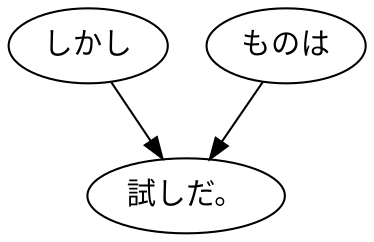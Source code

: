 digraph graph9125 {
	node0 [label="しかし"];
	node1 [label="ものは"];
	node2 [label="試しだ。"];
	node0 -> node2;
	node1 -> node2;
}
